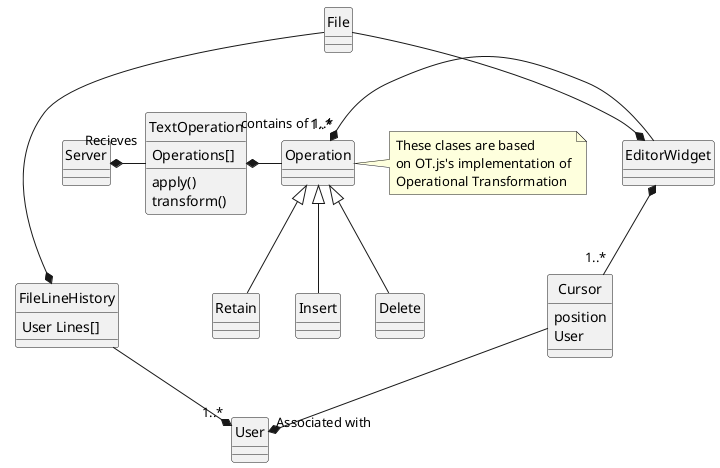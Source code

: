 @startuml
hide circle
class File
class User

File --* EditorWidget
class EditorWidget
class FileLineHistory {
User Lines[]
}

File --* FileLineHistory
FileLineHistory --* "1..*" User
EditorWidget *-- "1..*" Cursor

class Cursor {
position
User
}

Cursor --* "Associated with" User
class Server
Server *-right- "Recieves" TextOperation
class TextOperation {
Operations[]
apply()
transform()
}

EditorWidget -left-* "1..*" Operation

TextOperation *-right- "contains of 1..*" Operation
note right of Operation : These clases are based\non OT.js's implementation of\nOperational Transformation
class Operation
Class Insert
Class Delete
Class Retain
Insert -up-|> Operation
Delete -up-|> Operation
Retain -up-|> Operation

@enduml